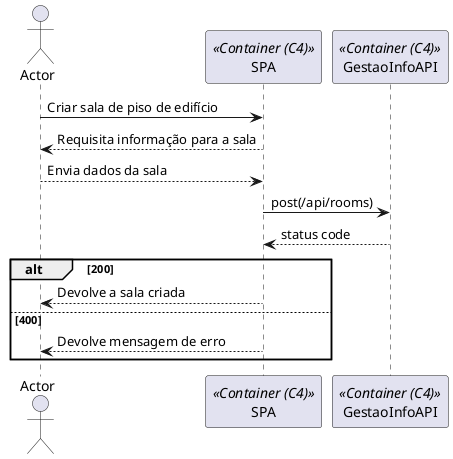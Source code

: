 @startuml

actor Actor as Actor
participant "SPA" as Container <<Container (C4)>>
participant "GestaoInfoAPI" as API <<Container (C4)>>

Actor -> Container: Criar sala de piso de edifício

Container --> Actor: Requisita informação para a sala

Actor --> Container: Envia dados da sala

Container -> API: post(/api/rooms)

API --> Container: status code

alt 200
    Container --> Actor: Devolve a sala criada
else 400
    Container --> Actor: Devolve mensagem de erro
end

@enduml

